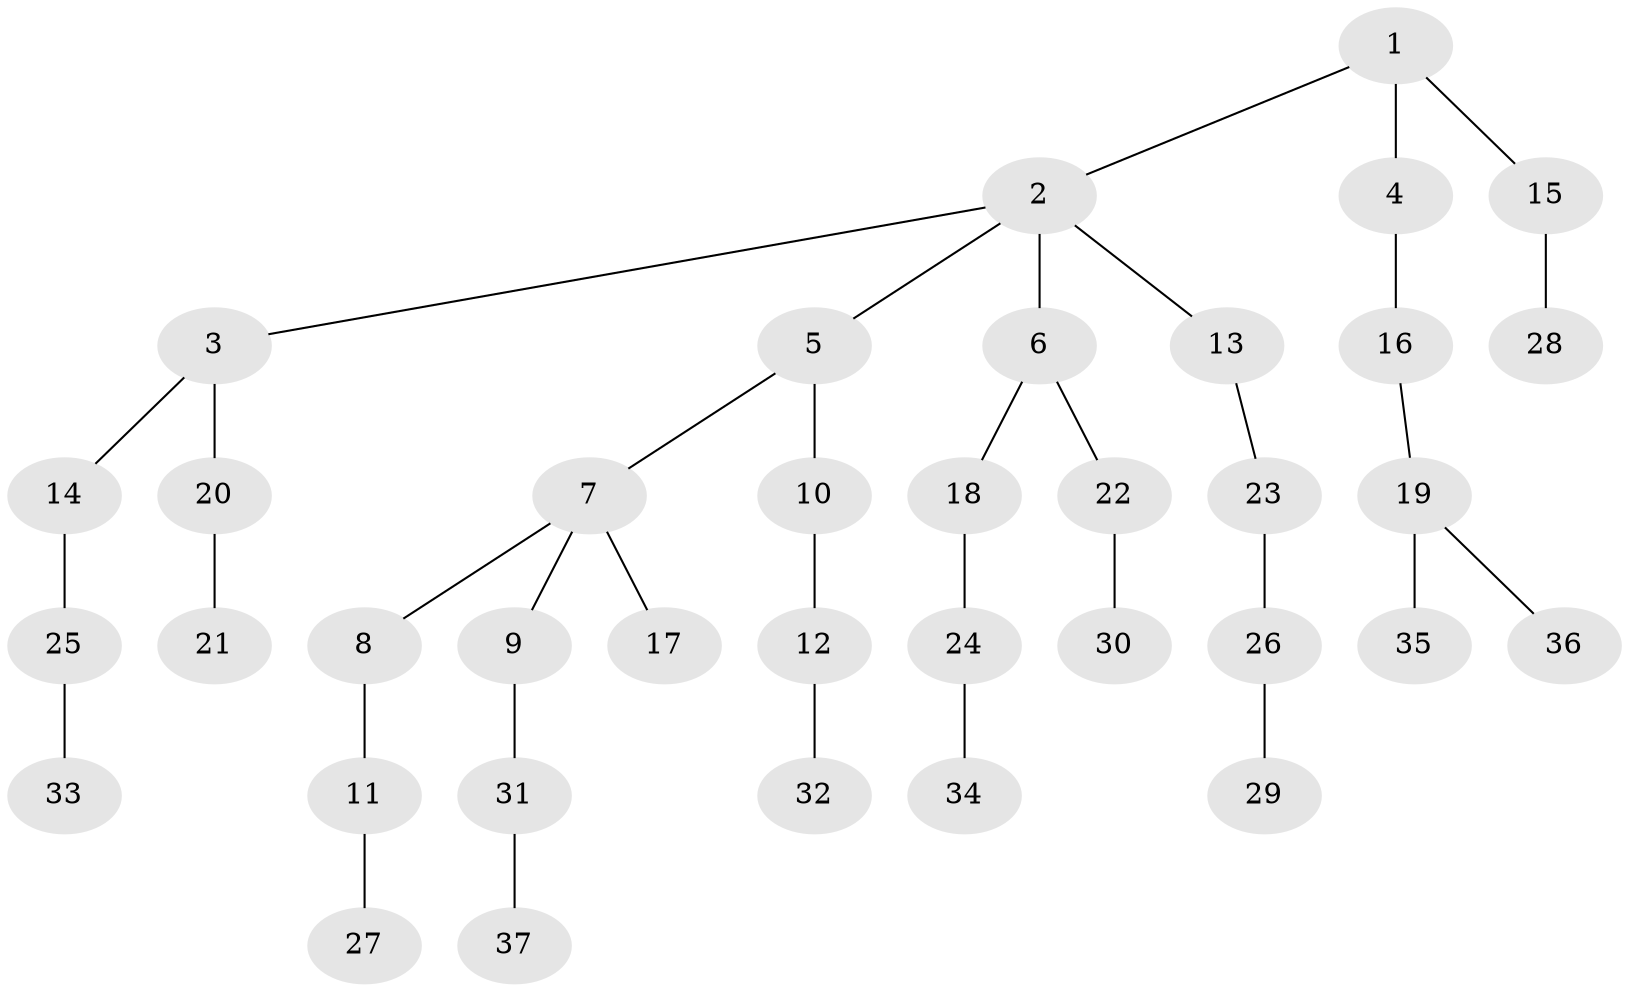 // original degree distribution, {3: 0.21568627450980393, 5: 0.0392156862745098, 4: 0.0392156862745098, 1: 0.45098039215686275, 2: 0.2549019607843137}
// Generated by graph-tools (version 1.1) at 2025/51/03/04/25 22:51:53]
// undirected, 37 vertices, 36 edges
graph export_dot {
  node [color=gray90,style=filled];
  1;
  2;
  3;
  4;
  5;
  6;
  7;
  8;
  9;
  10;
  11;
  12;
  13;
  14;
  15;
  16;
  17;
  18;
  19;
  20;
  21;
  22;
  23;
  24;
  25;
  26;
  27;
  28;
  29;
  30;
  31;
  32;
  33;
  34;
  35;
  36;
  37;
  1 -- 2 [weight=1.0];
  1 -- 4 [weight=1.0];
  1 -- 15 [weight=1.0];
  2 -- 3 [weight=1.0];
  2 -- 5 [weight=1.0];
  2 -- 6 [weight=1.0];
  2 -- 13 [weight=1.0];
  3 -- 14 [weight=1.0];
  3 -- 20 [weight=1.0];
  4 -- 16 [weight=1.0];
  5 -- 7 [weight=1.0];
  5 -- 10 [weight=1.0];
  6 -- 18 [weight=1.0];
  6 -- 22 [weight=1.0];
  7 -- 8 [weight=1.0];
  7 -- 9 [weight=1.0];
  7 -- 17 [weight=1.0];
  8 -- 11 [weight=1.0];
  9 -- 31 [weight=1.0];
  10 -- 12 [weight=1.0];
  11 -- 27 [weight=1.0];
  12 -- 32 [weight=1.0];
  13 -- 23 [weight=1.0];
  14 -- 25 [weight=1.0];
  15 -- 28 [weight=1.0];
  16 -- 19 [weight=1.0];
  18 -- 24 [weight=1.0];
  19 -- 35 [weight=1.0];
  19 -- 36 [weight=1.0];
  20 -- 21 [weight=1.0];
  22 -- 30 [weight=1.0];
  23 -- 26 [weight=1.0];
  24 -- 34 [weight=1.0];
  25 -- 33 [weight=1.0];
  26 -- 29 [weight=1.0];
  31 -- 37 [weight=1.0];
}
